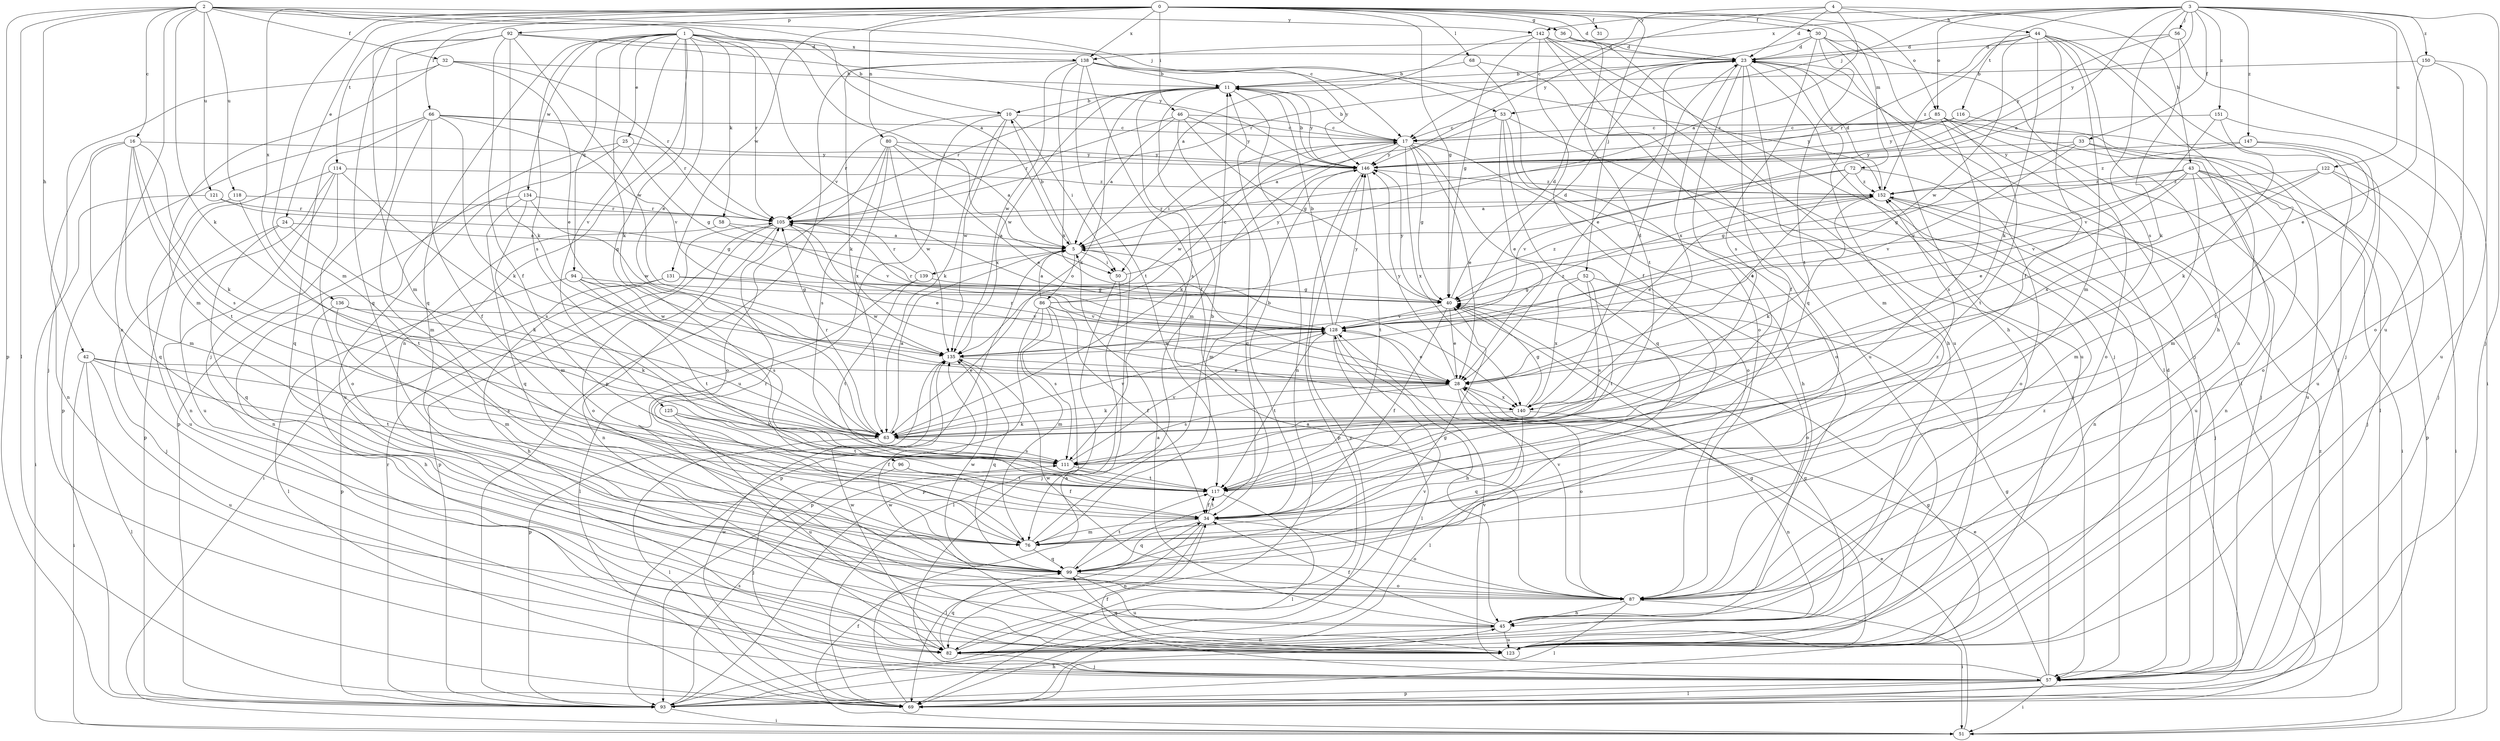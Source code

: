 strict digraph  {
0;
1;
2;
3;
4;
5;
10;
11;
16;
17;
23;
24;
25;
28;
30;
31;
32;
33;
34;
36;
40;
42;
43;
44;
45;
46;
50;
51;
52;
53;
56;
57;
58;
63;
66;
68;
69;
72;
76;
80;
82;
85;
86;
87;
92;
93;
94;
96;
99;
105;
111;
114;
116;
117;
118;
121;
122;
123;
125;
128;
131;
134;
135;
136;
138;
139;
140;
142;
146;
147;
150;
151;
152;
0 -> 23  [label=d];
0 -> 24  [label=e];
0 -> 30  [label=f];
0 -> 31  [label=f];
0 -> 36  [label=g];
0 -> 40  [label=g];
0 -> 46  [label=i];
0 -> 52  [label=j];
0 -> 66  [label=l];
0 -> 68  [label=l];
0 -> 72  [label=m];
0 -> 76  [label=m];
0 -> 80  [label=n];
0 -> 85  [label=o];
0 -> 92  [label=p];
0 -> 114  [label=t];
0 -> 131  [label=w];
0 -> 136  [label=x];
0 -> 138  [label=x];
1 -> 10  [label=b];
1 -> 25  [label=e];
1 -> 28  [label=e];
1 -> 50  [label=i];
1 -> 58  [label=k];
1 -> 63  [label=k];
1 -> 82  [label=n];
1 -> 94  [label=q];
1 -> 96  [label=q];
1 -> 99  [label=q];
1 -> 105  [label=r];
1 -> 111  [label=s];
1 -> 125  [label=v];
1 -> 128  [label=v];
1 -> 134  [label=w];
1 -> 138  [label=x];
2 -> 5  [label=a];
2 -> 16  [label=c];
2 -> 17  [label=c];
2 -> 32  [label=f];
2 -> 42  [label=h];
2 -> 53  [label=j];
2 -> 63  [label=k];
2 -> 69  [label=l];
2 -> 82  [label=n];
2 -> 93  [label=p];
2 -> 118  [label=u];
2 -> 121  [label=u];
2 -> 142  [label=y];
3 -> 5  [label=a];
3 -> 33  [label=f];
3 -> 53  [label=j];
3 -> 56  [label=j];
3 -> 57  [label=j];
3 -> 85  [label=o];
3 -> 111  [label=s];
3 -> 116  [label=t];
3 -> 122  [label=u];
3 -> 123  [label=u];
3 -> 138  [label=x];
3 -> 142  [label=y];
3 -> 146  [label=y];
3 -> 147  [label=z];
3 -> 150  [label=z];
3 -> 151  [label=z];
4 -> 5  [label=a];
4 -> 17  [label=c];
4 -> 23  [label=d];
4 -> 43  [label=h];
4 -> 44  [label=h];
4 -> 146  [label=y];
5 -> 10  [label=b];
5 -> 50  [label=i];
5 -> 86  [label=o];
5 -> 93  [label=p];
5 -> 139  [label=x];
10 -> 17  [label=c];
10 -> 50  [label=i];
10 -> 63  [label=k];
10 -> 105  [label=r];
10 -> 123  [label=u];
10 -> 135  [label=w];
11 -> 10  [label=b];
11 -> 63  [label=k];
11 -> 76  [label=m];
11 -> 82  [label=n];
11 -> 105  [label=r];
11 -> 111  [label=s];
11 -> 135  [label=w];
11 -> 146  [label=y];
16 -> 63  [label=k];
16 -> 76  [label=m];
16 -> 82  [label=n];
16 -> 99  [label=q];
16 -> 111  [label=s];
16 -> 117  [label=t];
16 -> 146  [label=y];
17 -> 11  [label=b];
17 -> 28  [label=e];
17 -> 40  [label=g];
17 -> 45  [label=h];
17 -> 50  [label=i];
17 -> 63  [label=k];
17 -> 87  [label=o];
17 -> 135  [label=w];
17 -> 140  [label=x];
17 -> 146  [label=y];
23 -> 11  [label=b];
23 -> 28  [label=e];
23 -> 34  [label=f];
23 -> 45  [label=h];
23 -> 69  [label=l];
23 -> 76  [label=m];
23 -> 117  [label=t];
23 -> 123  [label=u];
23 -> 140  [label=x];
24 -> 5  [label=a];
24 -> 57  [label=j];
24 -> 63  [label=k];
24 -> 99  [label=q];
25 -> 40  [label=g];
25 -> 93  [label=p];
25 -> 123  [label=u];
25 -> 146  [label=y];
28 -> 63  [label=k];
28 -> 69  [label=l];
28 -> 87  [label=o];
28 -> 105  [label=r];
28 -> 111  [label=s];
28 -> 140  [label=x];
28 -> 146  [label=y];
30 -> 23  [label=d];
30 -> 45  [label=h];
30 -> 57  [label=j];
30 -> 69  [label=l];
30 -> 105  [label=r];
30 -> 111  [label=s];
30 -> 117  [label=t];
32 -> 11  [label=b];
32 -> 28  [label=e];
32 -> 57  [label=j];
32 -> 76  [label=m];
32 -> 105  [label=r];
33 -> 40  [label=g];
33 -> 76  [label=m];
33 -> 123  [label=u];
33 -> 128  [label=v];
33 -> 146  [label=y];
34 -> 11  [label=b];
34 -> 69  [label=l];
34 -> 76  [label=m];
34 -> 82  [label=n];
34 -> 87  [label=o];
34 -> 99  [label=q];
34 -> 117  [label=t];
34 -> 152  [label=z];
36 -> 23  [label=d];
36 -> 117  [label=t];
36 -> 123  [label=u];
40 -> 23  [label=d];
40 -> 28  [label=e];
40 -> 34  [label=f];
40 -> 128  [label=v];
40 -> 146  [label=y];
42 -> 28  [label=e];
42 -> 51  [label=i];
42 -> 69  [label=l];
42 -> 111  [label=s];
42 -> 117  [label=t];
42 -> 123  [label=u];
43 -> 28  [label=e];
43 -> 40  [label=g];
43 -> 51  [label=i];
43 -> 76  [label=m];
43 -> 82  [label=n];
43 -> 93  [label=p];
43 -> 123  [label=u];
43 -> 128  [label=v];
43 -> 152  [label=z];
44 -> 23  [label=d];
44 -> 34  [label=f];
44 -> 45  [label=h];
44 -> 57  [label=j];
44 -> 63  [label=k];
44 -> 76  [label=m];
44 -> 82  [label=n];
44 -> 105  [label=r];
44 -> 135  [label=w];
44 -> 152  [label=z];
45 -> 5  [label=a];
45 -> 34  [label=f];
45 -> 82  [label=n];
45 -> 123  [label=u];
45 -> 152  [label=z];
46 -> 5  [label=a];
46 -> 17  [label=c];
46 -> 40  [label=g];
46 -> 99  [label=q];
46 -> 105  [label=r];
46 -> 146  [label=y];
50 -> 57  [label=j];
50 -> 93  [label=p];
50 -> 146  [label=y];
51 -> 28  [label=e];
51 -> 34  [label=f];
52 -> 40  [label=g];
52 -> 87  [label=o];
52 -> 111  [label=s];
52 -> 117  [label=t];
52 -> 140  [label=x];
53 -> 5  [label=a];
53 -> 17  [label=c];
53 -> 28  [label=e];
53 -> 57  [label=j];
53 -> 87  [label=o];
53 -> 99  [label=q];
56 -> 23  [label=d];
56 -> 51  [label=i];
56 -> 63  [label=k];
56 -> 146  [label=y];
57 -> 23  [label=d];
57 -> 28  [label=e];
57 -> 34  [label=f];
57 -> 40  [label=g];
57 -> 51  [label=i];
57 -> 69  [label=l];
57 -> 93  [label=p];
57 -> 128  [label=v];
58 -> 5  [label=a];
58 -> 51  [label=i];
58 -> 128  [label=v];
63 -> 5  [label=a];
63 -> 69  [label=l];
63 -> 105  [label=r];
63 -> 111  [label=s];
63 -> 128  [label=v];
66 -> 17  [label=c];
66 -> 34  [label=f];
66 -> 63  [label=k];
66 -> 76  [label=m];
66 -> 93  [label=p];
66 -> 99  [label=q];
66 -> 105  [label=r];
66 -> 128  [label=v];
68 -> 11  [label=b];
68 -> 87  [label=o];
68 -> 123  [label=u];
69 -> 5  [label=a];
69 -> 135  [label=w];
72 -> 5  [label=a];
72 -> 28  [label=e];
72 -> 87  [label=o];
72 -> 128  [label=v];
72 -> 152  [label=z];
76 -> 11  [label=b];
76 -> 99  [label=q];
76 -> 105  [label=r];
80 -> 5  [label=a];
80 -> 28  [label=e];
80 -> 87  [label=o];
80 -> 111  [label=s];
80 -> 135  [label=w];
80 -> 140  [label=x];
80 -> 146  [label=y];
82 -> 40  [label=g];
82 -> 57  [label=j];
82 -> 99  [label=q];
82 -> 128  [label=v];
82 -> 135  [label=w];
85 -> 17  [label=c];
85 -> 57  [label=j];
85 -> 69  [label=l];
85 -> 87  [label=o];
85 -> 111  [label=s];
85 -> 117  [label=t];
85 -> 146  [label=y];
86 -> 5  [label=a];
86 -> 17  [label=c];
86 -> 34  [label=f];
86 -> 69  [label=l];
86 -> 76  [label=m];
86 -> 93  [label=p];
86 -> 111  [label=s];
86 -> 128  [label=v];
86 -> 152  [label=z];
87 -> 5  [label=a];
87 -> 45  [label=h];
87 -> 51  [label=i];
87 -> 69  [label=l];
87 -> 128  [label=v];
87 -> 135  [label=w];
92 -> 23  [label=d];
92 -> 34  [label=f];
92 -> 57  [label=j];
92 -> 63  [label=k];
92 -> 76  [label=m];
92 -> 99  [label=q];
92 -> 135  [label=w];
92 -> 146  [label=y];
93 -> 40  [label=g];
93 -> 45  [label=h];
93 -> 51  [label=i];
93 -> 105  [label=r];
93 -> 111  [label=s];
93 -> 146  [label=y];
93 -> 152  [label=z];
94 -> 40  [label=g];
94 -> 69  [label=l];
94 -> 111  [label=s];
94 -> 117  [label=t];
94 -> 135  [label=w];
96 -> 34  [label=f];
96 -> 57  [label=j];
96 -> 117  [label=t];
99 -> 40  [label=g];
99 -> 87  [label=o];
99 -> 117  [label=t];
99 -> 123  [label=u];
99 -> 135  [label=w];
105 -> 5  [label=a];
105 -> 28  [label=e];
105 -> 82  [label=n];
105 -> 87  [label=o];
105 -> 93  [label=p];
111 -> 117  [label=t];
111 -> 128  [label=v];
114 -> 82  [label=n];
114 -> 87  [label=o];
114 -> 93  [label=p];
114 -> 111  [label=s];
114 -> 123  [label=u];
114 -> 152  [label=z];
116 -> 17  [label=c];
116 -> 123  [label=u];
116 -> 146  [label=y];
117 -> 34  [label=f];
117 -> 69  [label=l];
118 -> 105  [label=r];
118 -> 117  [label=t];
118 -> 123  [label=u];
121 -> 40  [label=g];
121 -> 51  [label=i];
121 -> 105  [label=r];
122 -> 51  [label=i];
122 -> 57  [label=j];
122 -> 128  [label=v];
122 -> 140  [label=x];
122 -> 152  [label=z];
123 -> 40  [label=g];
123 -> 99  [label=q];
123 -> 135  [label=w];
125 -> 34  [label=f];
125 -> 63  [label=k];
125 -> 117  [label=t];
125 -> 123  [label=u];
128 -> 11  [label=b];
128 -> 23  [label=d];
128 -> 28  [label=e];
128 -> 45  [label=h];
128 -> 69  [label=l];
128 -> 105  [label=r];
128 -> 117  [label=t];
128 -> 135  [label=w];
128 -> 146  [label=y];
131 -> 40  [label=g];
131 -> 45  [label=h];
131 -> 93  [label=p];
131 -> 135  [label=w];
134 -> 76  [label=m];
134 -> 82  [label=n];
134 -> 99  [label=q];
134 -> 105  [label=r];
134 -> 135  [label=w];
135 -> 28  [label=e];
135 -> 93  [label=p];
135 -> 99  [label=q];
135 -> 152  [label=z];
136 -> 45  [label=h];
136 -> 63  [label=k];
136 -> 76  [label=m];
136 -> 128  [label=v];
138 -> 11  [label=b];
138 -> 34  [label=f];
138 -> 63  [label=k];
138 -> 93  [label=p];
138 -> 117  [label=t];
138 -> 135  [label=w];
138 -> 140  [label=x];
138 -> 146  [label=y];
138 -> 152  [label=z];
139 -> 40  [label=g];
139 -> 69  [label=l];
139 -> 105  [label=r];
139 -> 117  [label=t];
140 -> 23  [label=d];
140 -> 40  [label=g];
140 -> 63  [label=k];
140 -> 82  [label=n];
140 -> 99  [label=q];
142 -> 5  [label=a];
142 -> 23  [label=d];
142 -> 34  [label=f];
142 -> 40  [label=g];
142 -> 57  [label=j];
142 -> 69  [label=l];
142 -> 99  [label=q];
146 -> 11  [label=b];
146 -> 76  [label=m];
146 -> 93  [label=p];
146 -> 117  [label=t];
146 -> 152  [label=z];
147 -> 87  [label=o];
147 -> 117  [label=t];
147 -> 146  [label=y];
147 -> 152  [label=z];
150 -> 11  [label=b];
150 -> 28  [label=e];
150 -> 87  [label=o];
150 -> 123  [label=u];
151 -> 17  [label=c];
151 -> 57  [label=j];
151 -> 63  [label=k];
151 -> 128  [label=v];
152 -> 23  [label=d];
152 -> 28  [label=e];
152 -> 57  [label=j];
152 -> 63  [label=k];
152 -> 82  [label=n];
152 -> 105  [label=r];
}
